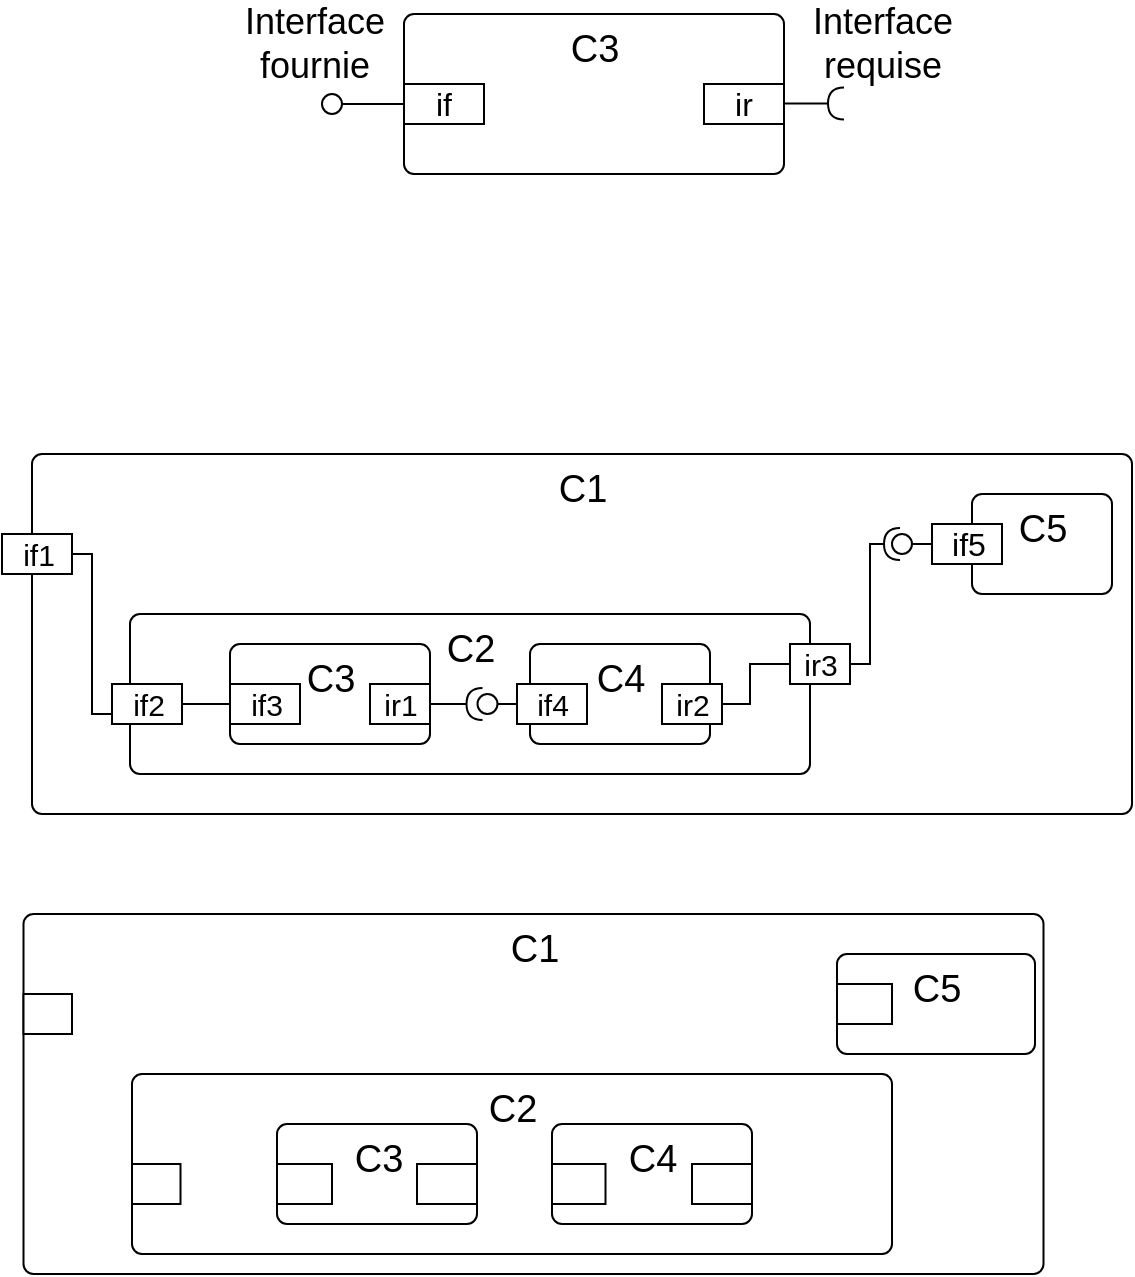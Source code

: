 <mxfile version="15.3.1" type="github">
  <diagram id="8mvwX7pJAU95_cU4-fAn" name="Page-1">
    <mxGraphModel dx="1129" dy="661" grid="1" gridSize="10" guides="1" tooltips="1" connect="1" arrows="1" fold="1" page="1" pageScale="1" pageWidth="827" pageHeight="1169" math="0" shadow="0">
      <root>
        <mxCell id="0" />
        <mxCell id="1" parent="0" />
        <mxCell id="DBkFjpXuM5m9NPrzc2UE-1" value="&lt;font style=&quot;font-size: 19px&quot;&gt;C3&lt;/font&gt;" style="html=1;align=center;verticalAlign=top;rounded=1;absoluteArcSize=1;arcSize=10;dashed=0;" parent="1" vertex="1">
          <mxGeometry x="316" y="60" width="190" height="80" as="geometry" />
        </mxCell>
        <mxCell id="DBkFjpXuM5m9NPrzc2UE-38" value="&lt;div align=&quot;center&quot;&gt;&lt;font style=&quot;font-size: 19px&quot;&gt;C1&lt;/font&gt;&lt;/div&gt;" style="html=1;align=center;verticalAlign=top;rounded=1;absoluteArcSize=1;arcSize=10;dashed=0;" parent="1" vertex="1">
          <mxGeometry x="130" y="280" width="550" height="180" as="geometry" />
        </mxCell>
        <mxCell id="DBkFjpXuM5m9NPrzc2UE-4" value="&lt;font style=&quot;font-size: 18px&quot;&gt;Interface&lt;br&gt;fournie&lt;/font&gt;" style="text;html=1;align=center;verticalAlign=middle;resizable=0;points=[];autosize=1;strokeColor=none;fillColor=none;" parent="1" vertex="1">
          <mxGeometry x="226" y="55" width="90" height="40" as="geometry" />
        </mxCell>
        <mxCell id="DBkFjpXuM5m9NPrzc2UE-5" value="&lt;div style=&quot;font-size: 18px&quot;&gt;&lt;font style=&quot;font-size: 18px&quot;&gt;Interface&lt;/font&gt;&lt;/div&gt;&lt;div style=&quot;font-size: 18px&quot;&gt;&lt;font style=&quot;font-size: 18px&quot;&gt;requise&lt;br&gt;&lt;/font&gt;&lt;/div&gt;" style="text;html=1;align=center;verticalAlign=middle;resizable=0;points=[];autosize=1;strokeColor=none;fillColor=none;" parent="1" vertex="1">
          <mxGeometry x="510" y="60" width="90" height="30" as="geometry" />
        </mxCell>
        <mxCell id="DBkFjpXuM5m9NPrzc2UE-7" value="&lt;div align=&quot;center&quot;&gt;&lt;font style=&quot;font-size: 19px&quot;&gt;C2&lt;/font&gt;&lt;/div&gt;" style="html=1;align=center;verticalAlign=top;rounded=1;absoluteArcSize=1;arcSize=10;dashed=0;" parent="1" vertex="1">
          <mxGeometry x="179" y="360" width="340" height="80" as="geometry" />
        </mxCell>
        <mxCell id="DBkFjpXuM5m9NPrzc2UE-8" value="connV" style="html=1;" parent="1" vertex="1">
          <mxGeometry x="247.25" y="385" width="50" height="20" as="geometry" />
        </mxCell>
        <mxCell id="DBkFjpXuM5m9NPrzc2UE-9" value="&lt;font style=&quot;font-size: 19px&quot;&gt;C3&lt;/font&gt;" style="html=1;align=center;verticalAlign=top;rounded=1;absoluteArcSize=1;arcSize=10;dashed=0;" parent="1" vertex="1">
          <mxGeometry x="229" y="375" width="100" height="50" as="geometry" />
        </mxCell>
        <mxCell id="DBkFjpXuM5m9NPrzc2UE-10" value="&lt;font style=&quot;font-size: 15px&quot;&gt;if3&lt;/font&gt;" style="html=1;" parent="1" vertex="1">
          <mxGeometry x="229" y="395" width="35" height="20" as="geometry" />
        </mxCell>
        <mxCell id="DBkFjpXuM5m9NPrzc2UE-11" value="&lt;font style=&quot;font-size: 19px&quot;&gt;C4&lt;/font&gt;" style="html=1;align=center;verticalAlign=top;rounded=1;absoluteArcSize=1;arcSize=10;dashed=0;" parent="1" vertex="1">
          <mxGeometry x="379" y="375" width="90" height="50" as="geometry" />
        </mxCell>
        <mxCell id="DBkFjpXuM5m9NPrzc2UE-12" value="&lt;font style=&quot;font-size: 15px&quot;&gt;if4&lt;/font&gt;" style="html=1;" parent="1" vertex="1">
          <mxGeometry x="372.5" y="395" width="35" height="20" as="geometry" />
        </mxCell>
        <mxCell id="DBkFjpXuM5m9NPrzc2UE-16" value="&lt;font style=&quot;font-size: 15px&quot;&gt;if2&lt;/font&gt;" style="html=1;" parent="1" vertex="1">
          <mxGeometry x="170" y="395" width="35" height="20" as="geometry" />
        </mxCell>
        <mxCell id="DBkFjpXuM5m9NPrzc2UE-17" value="" style="rounded=0;orthogonalLoop=1;jettySize=auto;html=1;endArrow=none;endFill=0;exitX=1;exitY=0.5;exitDx=0;exitDy=0;entryX=0;entryY=0.5;entryDx=0;entryDy=0;" parent="1" source="DBkFjpXuM5m9NPrzc2UE-16" target="DBkFjpXuM5m9NPrzc2UE-10" edge="1">
          <mxGeometry relative="1" as="geometry">
            <mxPoint x="224" y="405" as="sourcePoint" />
            <mxPoint x="252.75" y="405" as="targetPoint" />
            <Array as="points" />
          </mxGeometry>
        </mxCell>
        <mxCell id="DBkFjpXuM5m9NPrzc2UE-18" value="" style="rounded=0;orthogonalLoop=1;jettySize=auto;html=1;endArrow=halfCircle;endFill=0;endSize=6;strokeWidth=1;" parent="1" edge="1">
          <mxGeometry relative="1" as="geometry">
            <mxPoint x="230.25" y="405" as="sourcePoint" />
            <mxPoint x="230.25" y="405" as="targetPoint" />
          </mxGeometry>
        </mxCell>
        <mxCell id="DBkFjpXuM5m9NPrzc2UE-19" value="&lt;font style=&quot;font-size: 15px&quot;&gt;ir1&lt;/font&gt;" style="html=1;" parent="1" vertex="1">
          <mxGeometry x="299" y="395" width="30" height="20" as="geometry" />
        </mxCell>
        <mxCell id="DBkFjpXuM5m9NPrzc2UE-21" value="&lt;font style=&quot;font-size: 19px&quot;&gt;C5&lt;/font&gt;" style="html=1;align=center;verticalAlign=top;rounded=1;absoluteArcSize=1;arcSize=10;dashed=0;" parent="1" vertex="1">
          <mxGeometry x="600" y="300" width="70" height="50" as="geometry" />
        </mxCell>
        <mxCell id="DBkFjpXuM5m9NPrzc2UE-26" value="" style="rounded=0;orthogonalLoop=1;jettySize=auto;html=1;endArrow=none;endFill=0;exitX=1;exitY=0.5;exitDx=0;exitDy=0;entryX=0;entryY=0.5;entryDx=0;entryDy=0;" parent="1" source="DBkFjpXuM5m9NPrzc2UE-32" target="DBkFjpXuM5m9NPrzc2UE-64" edge="1">
          <mxGeometry relative="1" as="geometry">
            <mxPoint x="615.75" y="430" as="sourcePoint" />
            <mxPoint x="486.75" y="315" as="targetPoint" />
            <Array as="points">
              <mxPoint x="489" y="405" />
              <mxPoint x="489" y="385" />
            </Array>
          </mxGeometry>
        </mxCell>
        <mxCell id="DBkFjpXuM5m9NPrzc2UE-32" value="&lt;font style=&quot;font-size: 15px&quot;&gt;ir2&lt;/font&gt;" style="html=1;" parent="1" vertex="1">
          <mxGeometry x="445" y="395" width="30" height="20" as="geometry" />
        </mxCell>
        <mxCell id="DBkFjpXuM5m9NPrzc2UE-33" value="&lt;font style=&quot;font-size: 16px&quot;&gt;if5&lt;/font&gt;" style="html=1;" parent="1" vertex="1">
          <mxGeometry x="580" y="315" width="35" height="20" as="geometry" />
        </mxCell>
        <mxCell id="DBkFjpXuM5m9NPrzc2UE-37" value="&lt;font style=&quot;font-size: 15px&quot;&gt;if1&lt;/font&gt;" style="html=1;" parent="1" vertex="1">
          <mxGeometry x="115" y="320" width="35" height="20" as="geometry" />
        </mxCell>
        <mxCell id="DBkFjpXuM5m9NPrzc2UE-40" value="" style="rounded=0;orthogonalLoop=1;jettySize=auto;html=1;endArrow=none;endFill=0;exitX=0;exitY=0.75;exitDx=0;exitDy=0;entryX=1;entryY=0.5;entryDx=0;entryDy=0;" parent="1" source="DBkFjpXuM5m9NPrzc2UE-16" target="DBkFjpXuM5m9NPrzc2UE-37" edge="1">
          <mxGeometry relative="1" as="geometry">
            <mxPoint x="169" y="420" as="sourcePoint" />
            <mxPoint x="200" y="330" as="targetPoint" />
            <Array as="points">
              <mxPoint x="160" y="410" />
              <mxPoint x="160" y="330" />
            </Array>
          </mxGeometry>
        </mxCell>
        <mxCell id="DBkFjpXuM5m9NPrzc2UE-41" value="&lt;div align=&quot;center&quot;&gt;&lt;font style=&quot;font-size: 19px&quot;&gt;C1&lt;/font&gt;&lt;/div&gt;" style="html=1;align=center;verticalAlign=top;rounded=1;absoluteArcSize=1;arcSize=10;dashed=0;" parent="1" vertex="1">
          <mxGeometry x="125.75" y="510" width="510" height="180" as="geometry" />
        </mxCell>
        <mxCell id="DBkFjpXuM5m9NPrzc2UE-42" value="&lt;div align=&quot;center&quot;&gt;&lt;font style=&quot;font-size: 19px&quot;&gt;C2&lt;/font&gt;&lt;/div&gt;" style="html=1;align=center;verticalAlign=top;rounded=1;absoluteArcSize=1;arcSize=10;dashed=0;" parent="1" vertex="1">
          <mxGeometry x="180" y="590" width="380" height="90" as="geometry" />
        </mxCell>
        <mxCell id="DBkFjpXuM5m9NPrzc2UE-43" value="connV" style="html=1;" parent="1" vertex="1">
          <mxGeometry x="270.75" y="625" width="50" height="20" as="geometry" />
        </mxCell>
        <mxCell id="DBkFjpXuM5m9NPrzc2UE-44" value="&lt;font style=&quot;font-size: 19px&quot;&gt;C3&lt;/font&gt;" style="html=1;align=center;verticalAlign=top;rounded=1;absoluteArcSize=1;arcSize=10;dashed=0;" parent="1" vertex="1">
          <mxGeometry x="252.5" y="615" width="100" height="50" as="geometry" />
        </mxCell>
        <mxCell id="DBkFjpXuM5m9NPrzc2UE-45" value="" style="html=1;" parent="1" vertex="1">
          <mxGeometry x="252.5" y="635" width="27.5" height="20" as="geometry" />
        </mxCell>
        <mxCell id="DBkFjpXuM5m9NPrzc2UE-46" value="&lt;font style=&quot;font-size: 19px&quot;&gt;C4&lt;/font&gt;" style="html=1;align=center;verticalAlign=top;rounded=1;absoluteArcSize=1;arcSize=10;dashed=0;" parent="1" vertex="1">
          <mxGeometry x="390" y="615" width="100" height="50" as="geometry" />
        </mxCell>
        <mxCell id="DBkFjpXuM5m9NPrzc2UE-47" value="" style="html=1;" parent="1" vertex="1">
          <mxGeometry x="390" y="635" width="26.75" height="20" as="geometry" />
        </mxCell>
        <mxCell id="DBkFjpXuM5m9NPrzc2UE-49" value="" style="html=1;" parent="1" vertex="1">
          <mxGeometry x="180" y="635" width="24.25" height="20" as="geometry" />
        </mxCell>
        <mxCell id="DBkFjpXuM5m9NPrzc2UE-51" value="" style="rounded=0;orthogonalLoop=1;jettySize=auto;html=1;endArrow=halfCircle;endFill=0;endSize=6;strokeWidth=1;" parent="1" edge="1">
          <mxGeometry relative="1" as="geometry">
            <mxPoint x="253.75" y="645" as="sourcePoint" />
            <mxPoint x="253.75" y="645" as="targetPoint" />
          </mxGeometry>
        </mxCell>
        <mxCell id="DBkFjpXuM5m9NPrzc2UE-52" value="" style="html=1;" parent="1" vertex="1">
          <mxGeometry x="322.5" y="635" width="30" height="20" as="geometry" />
        </mxCell>
        <mxCell id="DBkFjpXuM5m9NPrzc2UE-53" value="&lt;font style=&quot;font-size: 19px&quot;&gt;C5&lt;/font&gt;" style="html=1;align=center;verticalAlign=top;rounded=1;absoluteArcSize=1;arcSize=10;dashed=0;" parent="1" vertex="1">
          <mxGeometry x="532.5" y="530" width="99" height="50" as="geometry" />
        </mxCell>
        <mxCell id="DBkFjpXuM5m9NPrzc2UE-57" value="" style="html=1;" parent="1" vertex="1">
          <mxGeometry x="460" y="635" width="30" height="20" as="geometry" />
        </mxCell>
        <mxCell id="DBkFjpXuM5m9NPrzc2UE-58" value="" style="html=1;" parent="1" vertex="1">
          <mxGeometry x="532.5" y="545" width="27.5" height="20" as="geometry" />
        </mxCell>
        <mxCell id="DBkFjpXuM5m9NPrzc2UE-59" value="" style="html=1;" parent="1" vertex="1">
          <mxGeometry x="125.75" y="550" width="24.25" height="20" as="geometry" />
        </mxCell>
        <mxCell id="DBkFjpXuM5m9NPrzc2UE-64" value="&lt;font style=&quot;font-size: 15px&quot;&gt;ir3&lt;/font&gt;" style="html=1;" parent="1" vertex="1">
          <mxGeometry x="509" y="375" width="30" height="20" as="geometry" />
        </mxCell>
        <mxCell id="MeG-Pky7uKV6WekuSL3f-1" value="" style="rounded=0;orthogonalLoop=1;jettySize=auto;html=1;endArrow=none;endFill=0;" edge="1" parent="1" target="MeG-Pky7uKV6WekuSL3f-3">
          <mxGeometry relative="1" as="geometry">
            <mxPoint x="316" y="105" as="sourcePoint" />
          </mxGeometry>
        </mxCell>
        <mxCell id="MeG-Pky7uKV6WekuSL3f-2" value="" style="rounded=0;orthogonalLoop=1;jettySize=auto;html=1;endArrow=halfCircle;endFill=0;endSize=6;strokeWidth=1;" edge="1" parent="1">
          <mxGeometry relative="1" as="geometry">
            <mxPoint x="506" y="104.76" as="sourcePoint" />
            <mxPoint x="536" y="104.76" as="targetPoint" />
            <Array as="points" />
          </mxGeometry>
        </mxCell>
        <mxCell id="MeG-Pky7uKV6WekuSL3f-3" value="" style="ellipse;whiteSpace=wrap;html=1;fontFamily=Helvetica;fontSize=12;fontColor=#000000;align=center;strokeColor=#000000;fillColor=#ffffff;points=[];aspect=fixed;resizable=0;" vertex="1" parent="1">
          <mxGeometry x="275" y="100" width="10" height="10" as="geometry" />
        </mxCell>
        <mxCell id="MeG-Pky7uKV6WekuSL3f-7" value="&lt;font style=&quot;font-size: 16px&quot;&gt;ir&lt;/font&gt;" style="rounded=0;whiteSpace=wrap;html=1;" vertex="1" parent="1">
          <mxGeometry x="466" y="95" width="40" height="20" as="geometry" />
        </mxCell>
        <mxCell id="MeG-Pky7uKV6WekuSL3f-8" value="&lt;font style=&quot;font-size: 16px&quot;&gt;if&lt;/font&gt;" style="rounded=0;whiteSpace=wrap;html=1;" vertex="1" parent="1">
          <mxGeometry x="316" y="95" width="40" height="20" as="geometry" />
        </mxCell>
        <mxCell id="MeG-Pky7uKV6WekuSL3f-9" value="" style="rounded=0;orthogonalLoop=1;jettySize=auto;html=1;endArrow=none;endFill=0;exitX=0;exitY=0.5;exitDx=0;exitDy=0;" edge="1" parent="1" target="MeG-Pky7uKV6WekuSL3f-11">
          <mxGeometry relative="1" as="geometry">
            <mxPoint x="372.5" y="405.0" as="sourcePoint" />
          </mxGeometry>
        </mxCell>
        <mxCell id="MeG-Pky7uKV6WekuSL3f-10" value="" style="rounded=0;orthogonalLoop=1;jettySize=auto;html=1;endArrow=halfCircle;endFill=0;endSize=6;strokeWidth=1;" edge="1" parent="1">
          <mxGeometry relative="1" as="geometry">
            <mxPoint x="335.25" y="405.0" as="sourcePoint" />
            <mxPoint x="355.25" y="405.0" as="targetPoint" />
            <Array as="points">
              <mxPoint x="329" y="405" />
              <mxPoint x="335.25" y="405" />
            </Array>
          </mxGeometry>
        </mxCell>
        <mxCell id="MeG-Pky7uKV6WekuSL3f-11" value="" style="ellipse;whiteSpace=wrap;html=1;fontFamily=Helvetica;fontSize=12;fontColor=#000000;align=center;strokeColor=#000000;fillColor=#ffffff;points=[];aspect=fixed;resizable=0;" vertex="1" parent="1">
          <mxGeometry x="352.75" y="400" width="10" height="10" as="geometry" />
        </mxCell>
        <mxCell id="MeG-Pky7uKV6WekuSL3f-15" value="" style="rounded=0;orthogonalLoop=1;jettySize=auto;html=1;endArrow=none;endFill=0;" edge="1" parent="1" target="MeG-Pky7uKV6WekuSL3f-17">
          <mxGeometry relative="1" as="geometry">
            <mxPoint x="580" y="325" as="sourcePoint" />
          </mxGeometry>
        </mxCell>
        <mxCell id="MeG-Pky7uKV6WekuSL3f-16" value="" style="rounded=0;orthogonalLoop=1;jettySize=auto;html=1;endArrow=halfCircle;endFill=0;endSize=6;strokeWidth=1;" edge="1" parent="1">
          <mxGeometry relative="1" as="geometry">
            <mxPoint x="539" y="385" as="sourcePoint" />
            <mxPoint x="564" y="325" as="targetPoint" />
            <Array as="points">
              <mxPoint x="549" y="385" />
              <mxPoint x="549" y="325" />
            </Array>
          </mxGeometry>
        </mxCell>
        <mxCell id="MeG-Pky7uKV6WekuSL3f-17" value="" style="ellipse;whiteSpace=wrap;html=1;fontFamily=Helvetica;fontSize=12;fontColor=#000000;align=center;strokeColor=#000000;fillColor=#ffffff;points=[];aspect=fixed;resizable=0;" vertex="1" parent="1">
          <mxGeometry x="560" y="320" width="10" height="10" as="geometry" />
        </mxCell>
      </root>
    </mxGraphModel>
  </diagram>
</mxfile>
